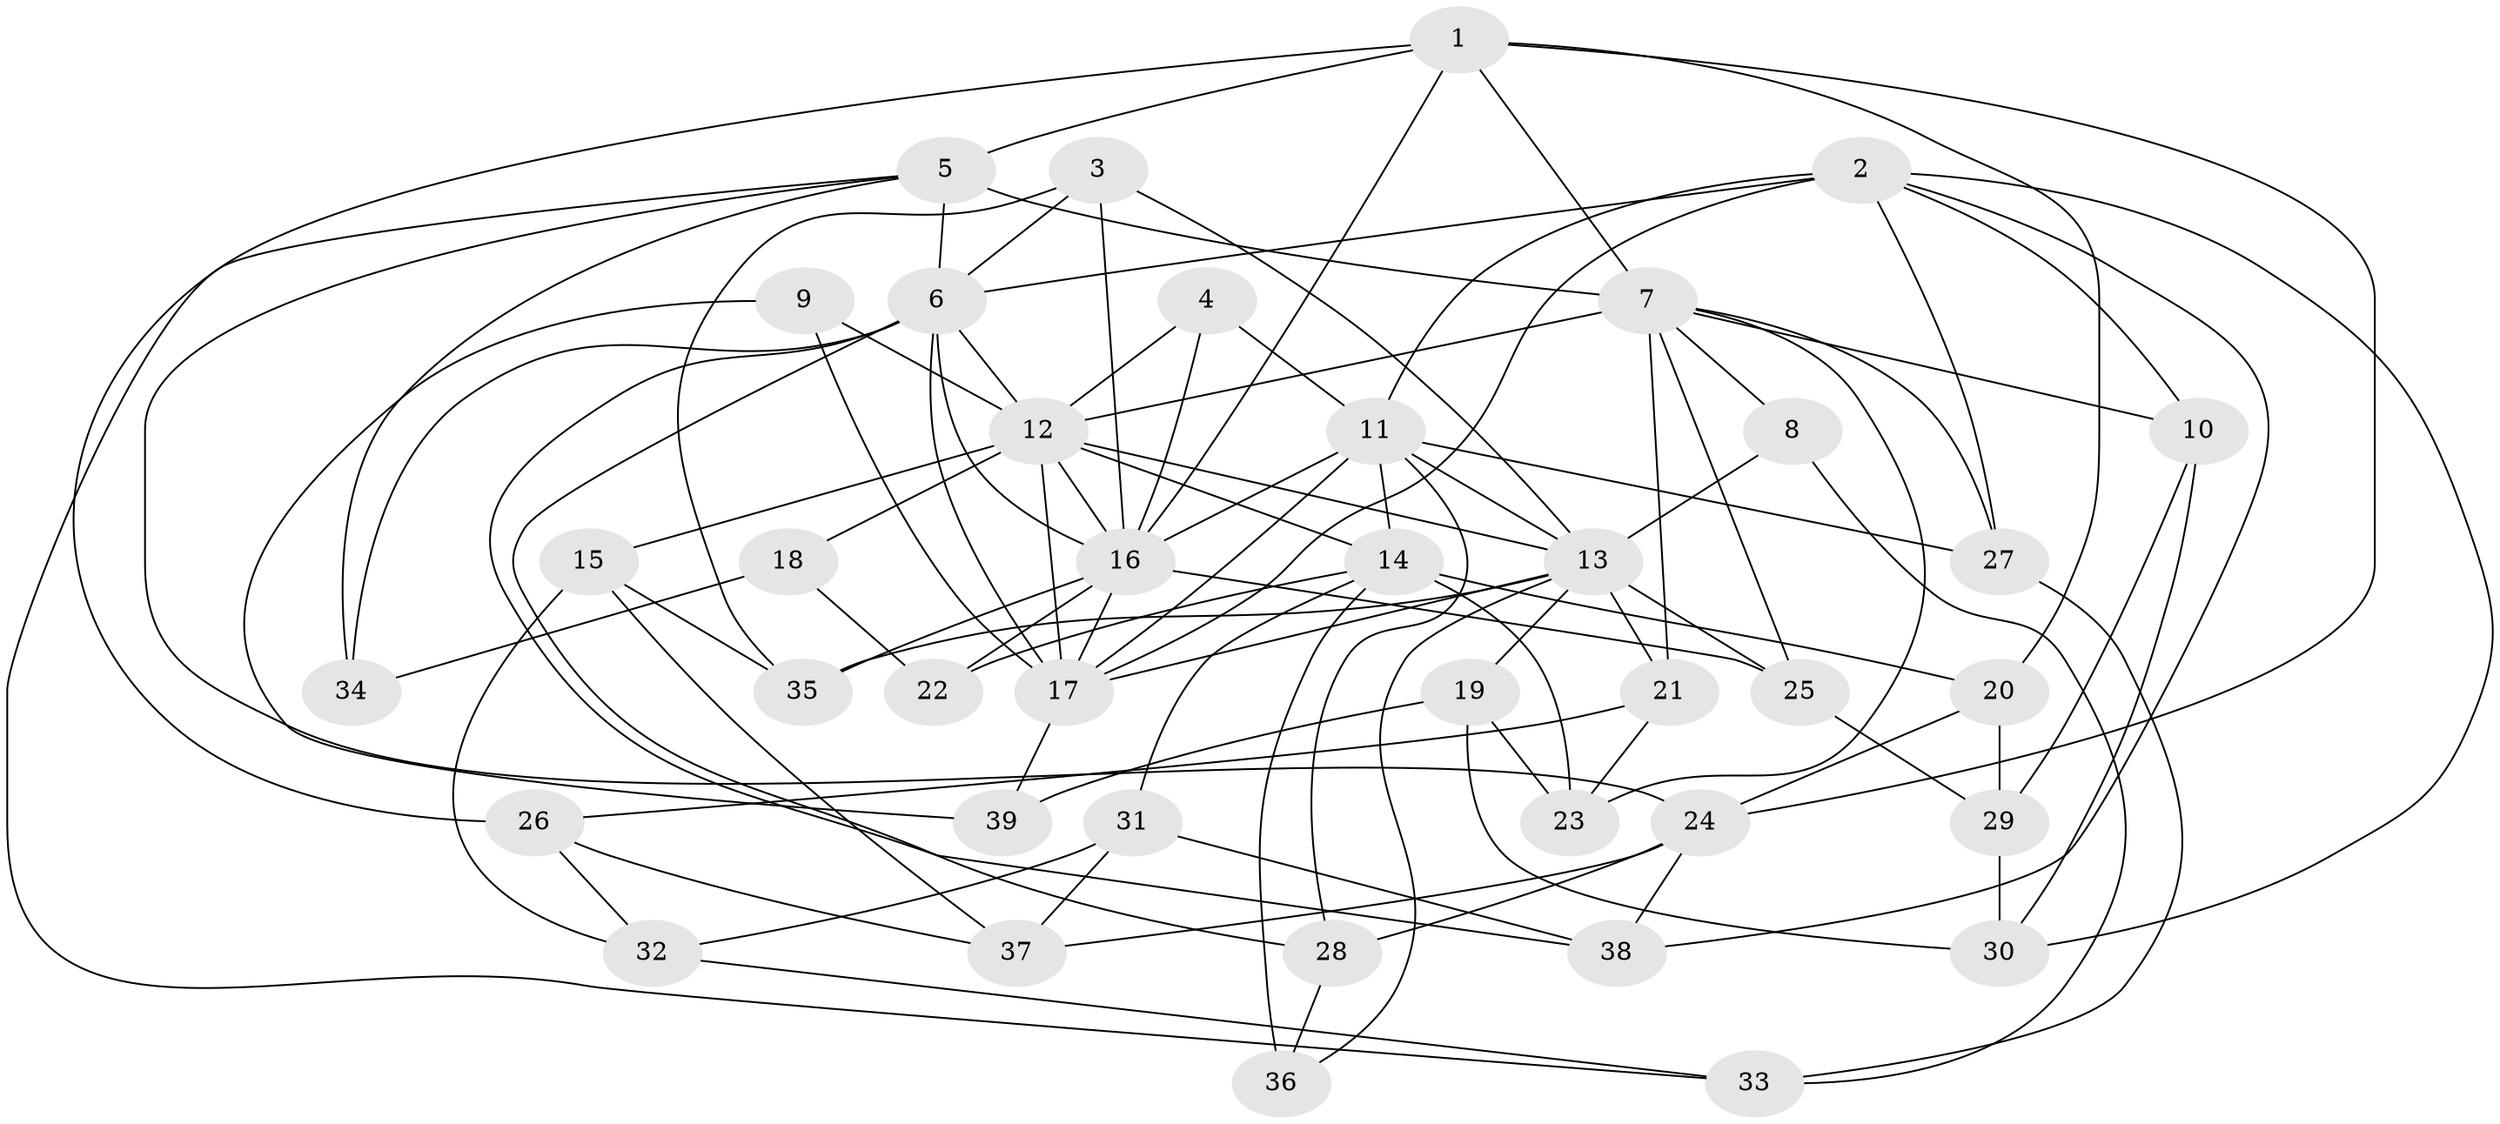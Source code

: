 // original degree distribution, {4: 1.0}
// Generated by graph-tools (version 1.1) at 2025/37/03/09/25 02:37:48]
// undirected, 39 vertices, 98 edges
graph export_dot {
graph [start="1"]
  node [color=gray90,style=filled];
  1;
  2;
  3;
  4;
  5;
  6;
  7;
  8;
  9;
  10;
  11;
  12;
  13;
  14;
  15;
  16;
  17;
  18;
  19;
  20;
  21;
  22;
  23;
  24;
  25;
  26;
  27;
  28;
  29;
  30;
  31;
  32;
  33;
  34;
  35;
  36;
  37;
  38;
  39;
  1 -- 5 [weight=2.0];
  1 -- 7 [weight=1.0];
  1 -- 16 [weight=1.0];
  1 -- 20 [weight=1.0];
  1 -- 24 [weight=2.0];
  1 -- 26 [weight=1.0];
  2 -- 6 [weight=1.0];
  2 -- 10 [weight=1.0];
  2 -- 11 [weight=1.0];
  2 -- 17 [weight=2.0];
  2 -- 27 [weight=1.0];
  2 -- 30 [weight=1.0];
  2 -- 38 [weight=1.0];
  3 -- 6 [weight=1.0];
  3 -- 13 [weight=1.0];
  3 -- 16 [weight=1.0];
  3 -- 35 [weight=1.0];
  4 -- 11 [weight=1.0];
  4 -- 12 [weight=1.0];
  4 -- 16 [weight=2.0];
  5 -- 6 [weight=1.0];
  5 -- 7 [weight=3.0];
  5 -- 24 [weight=2.0];
  5 -- 33 [weight=1.0];
  5 -- 34 [weight=1.0];
  6 -- 12 [weight=1.0];
  6 -- 16 [weight=1.0];
  6 -- 17 [weight=1.0];
  6 -- 28 [weight=1.0];
  6 -- 34 [weight=2.0];
  6 -- 38 [weight=1.0];
  7 -- 8 [weight=2.0];
  7 -- 10 [weight=1.0];
  7 -- 12 [weight=1.0];
  7 -- 21 [weight=1.0];
  7 -- 23 [weight=1.0];
  7 -- 25 [weight=1.0];
  7 -- 27 [weight=1.0];
  8 -- 13 [weight=1.0];
  8 -- 33 [weight=1.0];
  9 -- 12 [weight=2.0];
  9 -- 17 [weight=1.0];
  9 -- 39 [weight=1.0];
  10 -- 29 [weight=1.0];
  10 -- 30 [weight=1.0];
  11 -- 13 [weight=1.0];
  11 -- 14 [weight=2.0];
  11 -- 16 [weight=2.0];
  11 -- 17 [weight=1.0];
  11 -- 27 [weight=1.0];
  11 -- 28 [weight=1.0];
  12 -- 13 [weight=1.0];
  12 -- 14 [weight=1.0];
  12 -- 15 [weight=1.0];
  12 -- 16 [weight=1.0];
  12 -- 17 [weight=1.0];
  12 -- 18 [weight=2.0];
  13 -- 17 [weight=1.0];
  13 -- 19 [weight=1.0];
  13 -- 21 [weight=1.0];
  13 -- 25 [weight=1.0];
  13 -- 35 [weight=1.0];
  13 -- 36 [weight=1.0];
  14 -- 20 [weight=1.0];
  14 -- 22 [weight=2.0];
  14 -- 23 [weight=1.0];
  14 -- 31 [weight=1.0];
  14 -- 36 [weight=2.0];
  15 -- 32 [weight=1.0];
  15 -- 35 [weight=1.0];
  15 -- 37 [weight=1.0];
  16 -- 17 [weight=1.0];
  16 -- 22 [weight=1.0];
  16 -- 25 [weight=1.0];
  16 -- 35 [weight=1.0];
  17 -- 39 [weight=2.0];
  18 -- 22 [weight=1.0];
  18 -- 34 [weight=1.0];
  19 -- 23 [weight=1.0];
  19 -- 30 [weight=1.0];
  19 -- 39 [weight=1.0];
  20 -- 24 [weight=1.0];
  20 -- 29 [weight=1.0];
  21 -- 23 [weight=1.0];
  21 -- 26 [weight=1.0];
  24 -- 28 [weight=1.0];
  24 -- 37 [weight=1.0];
  24 -- 38 [weight=1.0];
  25 -- 29 [weight=1.0];
  26 -- 32 [weight=1.0];
  26 -- 37 [weight=1.0];
  27 -- 33 [weight=1.0];
  28 -- 36 [weight=1.0];
  29 -- 30 [weight=1.0];
  31 -- 32 [weight=1.0];
  31 -- 37 [weight=1.0];
  31 -- 38 [weight=1.0];
  32 -- 33 [weight=1.0];
}
